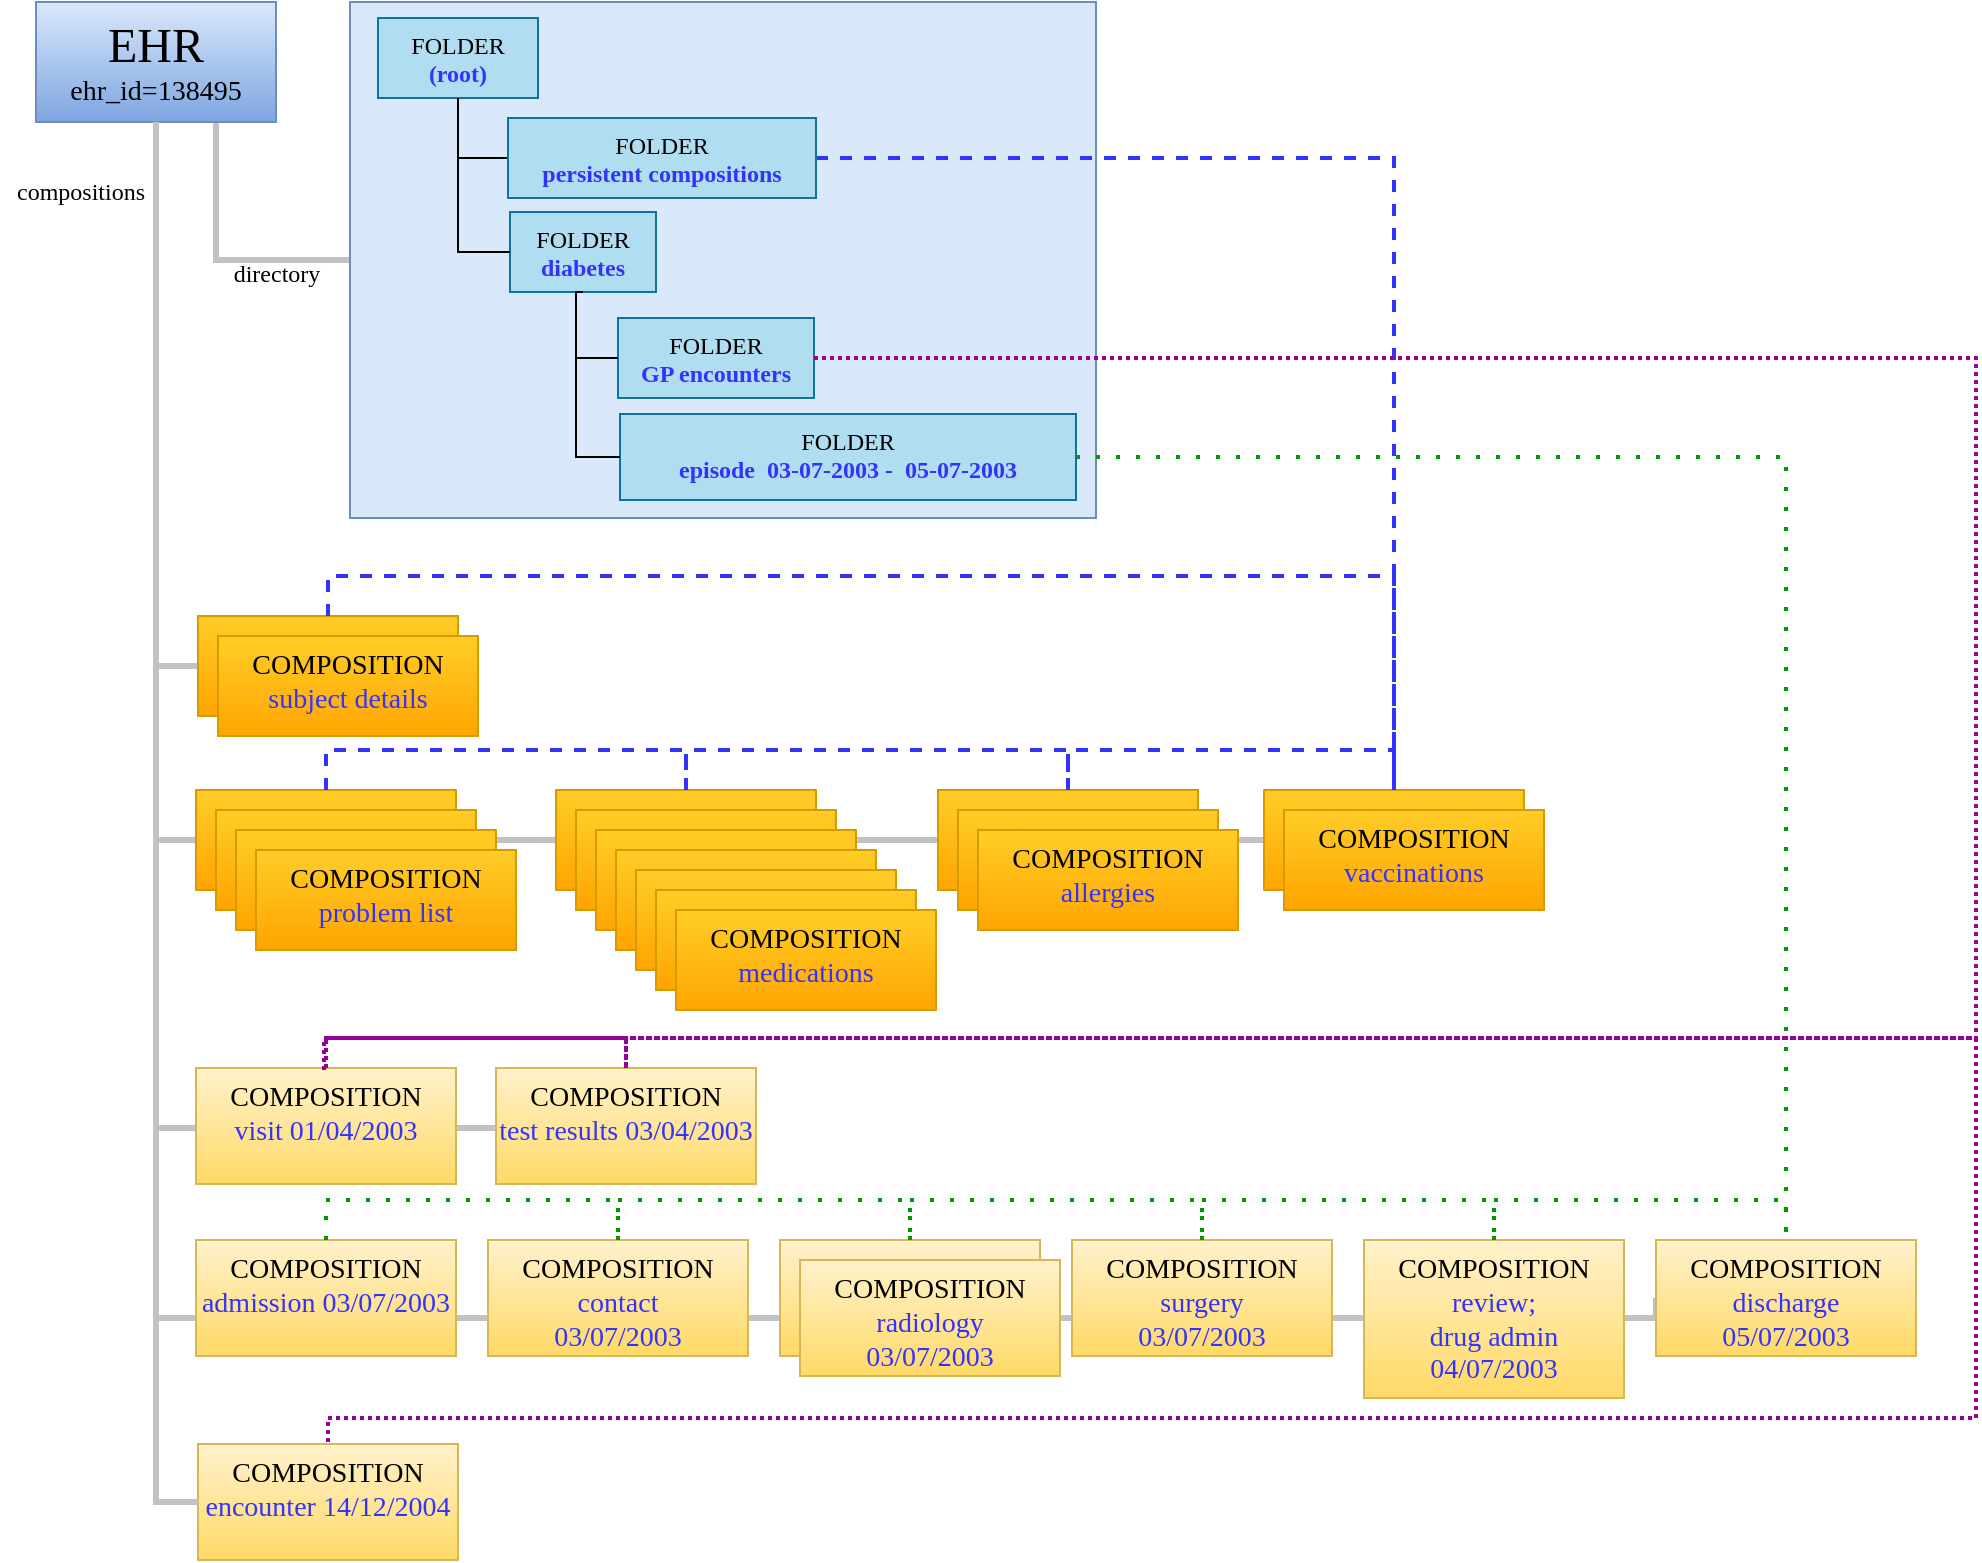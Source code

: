 <mxfile version="12.6.5" type="device"><diagram id="qM1Hs8P01nw5Msz6h88f" name="Page-1"><mxGraphModel dx="1366" dy="816" grid="1" gridSize="10" guides="1" tooltips="1" connect="1" arrows="1" fold="1" page="1" pageScale="1" pageWidth="1169" pageHeight="827" math="0" shadow="0"><root><mxCell id="0"/><mxCell id="1" parent="0"/><mxCell id="i4ppfr9qSJewikb62US8-40" style="edgeStyle=orthogonalEdgeStyle;rounded=0;orthogonalLoop=1;jettySize=auto;html=1;exitX=0.5;exitY=1;exitDx=0;exitDy=0;entryX=0;entryY=0.5;entryDx=0;entryDy=0;endArrow=none;endFill=0;fontSize=12;strokeColor=#C2C2C2;strokeWidth=3;" parent="1" source="fdILV5dKdMBhFhE3XUEr-2" target="i4ppfr9qSJewikb62US8-38" edge="1"><mxGeometry relative="1" as="geometry"><mxPoint x="110" y="102" as="sourcePoint"/><mxPoint x="130" y="391" as="targetPoint"/><Array as="points"><mxPoint x="100" y="690"/></Array></mxGeometry></mxCell><mxCell id="fdILV5dKdMBhFhE3XUEr-265" style="edgeStyle=orthogonalEdgeStyle;rounded=0;orthogonalLoop=1;jettySize=auto;html=1;exitX=0.5;exitY=1;exitDx=0;exitDy=0;entryX=0;entryY=0.5;entryDx=0;entryDy=0;endArrow=none;endFill=0;fontSize=12;strokeColor=#C2C2C2;strokeWidth=3;" parent="1" source="fdILV5dKdMBhFhE3XUEr-2" target="i4ppfr9qSJewikb62US8-10" edge="1"><mxGeometry relative="1" as="geometry"><mxPoint x="190" y="110" as="sourcePoint"/><mxPoint x="885" y="282" as="targetPoint"/><Array as="points"><mxPoint x="100" y="451"/></Array></mxGeometry></mxCell><mxCell id="i4ppfr9qSJewikb62US8-10" value="COMPOSITION&lt;br&gt;&lt;font color=&quot;#3333ff&quot;&gt;vaccinations&lt;/font&gt;" style="rounded=0;whiteSpace=wrap;html=1;fontSize=14;fillColor=#ffcd28;strokeColor=#d79b00;verticalAlign=top;gradientColor=#ffa500;" parent="1" vertex="1"><mxGeometry x="654" y="426" width="130" height="50" as="geometry"/></mxCell><mxCell id="i4ppfr9qSJewikb62US8-8" value="COMPOSITION&lt;br&gt;&lt;font color=&quot;#3333ff&quot;&gt;allergies&lt;/font&gt;" style="rounded=0;whiteSpace=wrap;html=1;fontSize=14;fillColor=#ffcd28;strokeColor=#d79b00;verticalAlign=top;gradientColor=#ffa500;" parent="1" vertex="1"><mxGeometry x="491" y="426" width="130" height="50" as="geometry"/></mxCell><mxCell id="fdILV5dKdMBhFhE3XUEr-37" style="edgeStyle=orthogonalEdgeStyle;rounded=0;orthogonalLoop=1;jettySize=auto;html=1;exitX=0.75;exitY=1;exitDx=0;exitDy=0;entryX=0;entryY=0.5;entryDx=0;entryDy=0;fontSize=14;strokeColor=#C2C2C2;strokeWidth=3;endArrow=none;endFill=0;" parent="1" source="fdILV5dKdMBhFhE3XUEr-2" target="fdILV5dKdMBhFhE3XUEr-9" edge="1"><mxGeometry relative="1" as="geometry"/></mxCell><mxCell id="fdILV5dKdMBhFhE3XUEr-262" style="edgeStyle=orthogonalEdgeStyle;rounded=0;orthogonalLoop=1;jettySize=auto;html=1;exitX=0.5;exitY=1;exitDx=0;exitDy=0;entryX=0;entryY=0.5;entryDx=0;entryDy=0;endArrow=none;endFill=0;fontSize=12;strokeColor=#C2C2C2;strokeWidth=3;" parent="1" source="fdILV5dKdMBhFhE3XUEr-2" target="fdILV5dKdMBhFhE3XUEr-164" edge="1"><mxGeometry relative="1" as="geometry"><Array as="points"><mxPoint x="100" y="364"/></Array></mxGeometry></mxCell><mxCell id="fdILV5dKdMBhFhE3XUEr-2" value="&lt;font style=&quot;font-size: 24px&quot;&gt;EHR&lt;/font&gt;&lt;br style=&quot;font-size: 14px&quot;&gt;ehr_id=138495" style="rounded=0;whiteSpace=wrap;html=1;fontSize=14;fillColor=#dae8fc;strokeColor=#6c8ebf;gradientColor=#7ea6e0;fontFamily=Tahoma;" parent="1" vertex="1"><mxGeometry x="40" y="32" width="120" height="60" as="geometry"/></mxCell><mxCell id="fdILV5dKdMBhFhE3XUEr-45" value="directory" style="text;html=1;resizable=0;points=[];autosize=1;align=left;verticalAlign=top;spacingTop=-4;fontSize=14;" parent="1" vertex="1"><mxGeometry x="257" y="72" width="70" height="20" as="geometry"/></mxCell><mxCell id="fdILV5dKdMBhFhE3XUEr-264" style="edgeStyle=orthogonalEdgeStyle;rounded=0;orthogonalLoop=1;jettySize=auto;html=1;exitX=0.5;exitY=1;exitDx=0;exitDy=0;entryX=0;entryY=0.5;entryDx=0;entryDy=0;endArrow=none;endFill=0;fontSize=12;strokeWidth=3;strokeColor=#C2C2C2;" parent="1" source="fdILV5dKdMBhFhE3XUEr-2" target="i4ppfr9qSJewikb62US8-31" edge="1"><mxGeometry relative="1" as="geometry"><mxPoint x="220" y="110" as="sourcePoint"/><mxPoint x="696" y="281" as="targetPoint"/><Array as="points"><mxPoint x="100" y="595"/></Array></mxGeometry></mxCell><mxCell id="i4ppfr9qSJewikb62US8-3" value="" style="group" parent="1" vertex="1" connectable="0"><mxGeometry x="120" y="426" width="130" height="120" as="geometry"/></mxCell><mxCell id="i4ppfr9qSJewikb62US8-4" value="COMPOSITION&lt;br&gt;&lt;font color=&quot;#3333ff&quot;&gt;problem list&lt;/font&gt;" style="rounded=0;whiteSpace=wrap;html=1;fontSize=14;fillColor=#ffcd28;strokeColor=#d79b00;verticalAlign=top;gradientColor=#ffa500;" parent="i4ppfr9qSJewikb62US8-3" vertex="1"><mxGeometry width="130" height="50" as="geometry"/></mxCell><mxCell id="i4ppfr9qSJewikb62US8-5" value="" style="group" parent="1" vertex="1" connectable="0"><mxGeometry x="270" y="426" width="130" height="120" as="geometry"/></mxCell><mxCell id="i4ppfr9qSJewikb62US8-6" value="COMPOSITION&lt;br&gt;&lt;font color=&quot;#3333ff&quot;&gt;medications&lt;/font&gt;" style="rounded=0;whiteSpace=wrap;html=1;fontSize=14;fillColor=#ffcd28;strokeColor=#d79b00;verticalAlign=top;gradientColor=#ffa500;" parent="i4ppfr9qSJewikb62US8-5" vertex="1"><mxGeometry x="30" width="130" height="50" as="geometry"/></mxCell><mxCell id="i4ppfr9qSJewikb62US8-17" value="COMPOSITION&lt;br&gt;&lt;font color=&quot;#3333ff&quot;&gt;medications&lt;/font&gt;" style="rounded=0;whiteSpace=wrap;html=1;fontSize=14;fillColor=#ffcd28;strokeColor=#d79b00;verticalAlign=top;gradientColor=#ffa500;" parent="1" vertex="1"><mxGeometry x="310" y="436" width="130" height="50" as="geometry"/></mxCell><mxCell id="i4ppfr9qSJewikb62US8-18" value="COMPOSITION&lt;br&gt;&lt;font color=&quot;#3333ff&quot;&gt;medications&lt;/font&gt;" style="rounded=0;whiteSpace=wrap;html=1;fontSize=14;fillColor=#ffcd28;strokeColor=#d79b00;verticalAlign=top;gradientColor=#ffa500;" parent="1" vertex="1"><mxGeometry x="320" y="446" width="130" height="50" as="geometry"/></mxCell><mxCell id="i4ppfr9qSJewikb62US8-19" value="COMPOSITION&lt;br&gt;&lt;font color=&quot;#3333ff&quot;&gt;medications&lt;/font&gt;" style="rounded=0;whiteSpace=wrap;html=1;fontSize=14;fillColor=#ffcd28;strokeColor=#d79b00;verticalAlign=top;gradientColor=#ffa500;" parent="1" vertex="1"><mxGeometry x="330" y="456" width="130" height="50" as="geometry"/></mxCell><mxCell id="i4ppfr9qSJewikb62US8-20" value="COMPOSITION&lt;br&gt;&lt;font color=&quot;#3333ff&quot;&gt;medications&lt;/font&gt;" style="rounded=0;whiteSpace=wrap;html=1;fontSize=14;fillColor=#ffcd28;strokeColor=#d79b00;verticalAlign=top;gradientColor=#ffa500;" parent="1" vertex="1"><mxGeometry x="340" y="466" width="130" height="50" as="geometry"/></mxCell><mxCell id="i4ppfr9qSJewikb62US8-21" value="COMPOSITION&lt;br&gt;&lt;font color=&quot;#3333ff&quot;&gt;medications&lt;/font&gt;" style="rounded=0;whiteSpace=wrap;html=1;fontSize=14;fillColor=#ffcd28;strokeColor=#d79b00;verticalAlign=top;gradientColor=#ffa500;" parent="1" vertex="1"><mxGeometry x="350" y="476" width="130" height="50" as="geometry"/></mxCell><mxCell id="i4ppfr9qSJewikb62US8-22" value="COMPOSITION&lt;br&gt;&lt;font color=&quot;#3333ff&quot;&gt;medications&lt;/font&gt;" style="rounded=0;whiteSpace=wrap;html=1;fontSize=14;fillColor=#ffcd28;strokeColor=#d79b00;verticalAlign=top;gradientColor=#ffa500;fontFamily=Tahoma;" parent="1" vertex="1"><mxGeometry x="360" y="486" width="130" height="50" as="geometry"/></mxCell><mxCell id="i4ppfr9qSJewikb62US8-23" value="COMPOSITION&lt;br&gt;&lt;font color=&quot;#3333ff&quot;&gt;allergies&lt;/font&gt;" style="rounded=0;whiteSpace=wrap;html=1;fontSize=14;fillColor=#ffcd28;strokeColor=#d79b00;verticalAlign=top;gradientColor=#ffa500;" parent="1" vertex="1"><mxGeometry x="501" y="436" width="130" height="50" as="geometry"/></mxCell><mxCell id="i4ppfr9qSJewikb62US8-24" value="COMPOSITION&lt;br&gt;&lt;font color=&quot;#3333ff&quot;&gt;allergies&lt;/font&gt;" style="rounded=0;whiteSpace=wrap;html=1;fontSize=14;fillColor=#ffcd28;strokeColor=#d79b00;verticalAlign=top;gradientColor=#ffa500;fontFamily=Tahoma;" parent="1" vertex="1"><mxGeometry x="511" y="446" width="130" height="50" as="geometry"/></mxCell><mxCell id="i4ppfr9qSJewikb62US8-25" value="COMPOSITION&lt;br&gt;&lt;font color=&quot;#3333ff&quot;&gt;vaccinations&lt;/font&gt;" style="rounded=0;whiteSpace=wrap;html=1;fontSize=14;fillColor=#ffcd28;strokeColor=#d79b00;verticalAlign=top;gradientColor=#ffa500;fontFamily=Tahoma;" parent="1" vertex="1"><mxGeometry x="664" y="436" width="130" height="50" as="geometry"/></mxCell><mxCell id="fdILV5dKdMBhFhE3XUEr-164" value="COMPOSITION&lt;br&gt;&lt;font color=&quot;#3333ff&quot;&gt;subject details&lt;/font&gt;" style="rounded=0;whiteSpace=wrap;html=1;fontSize=14;fillColor=#ffcd28;strokeColor=#d79b00;verticalAlign=top;gradientColor=#ffa500;" parent="1" vertex="1"><mxGeometry x="121" y="339" width="130" height="50" as="geometry"/></mxCell><mxCell id="i4ppfr9qSJewikb62US8-27" value="COMPOSITION&lt;br&gt;&lt;font color=&quot;#3333ff&quot;&gt;subject details&lt;/font&gt;" style="rounded=0;whiteSpace=wrap;html=1;fontSize=14;fillColor=#ffcd28;strokeColor=#d79b00;verticalAlign=top;gradientColor=#ffa500;fontFamily=Tahoma;" parent="1" vertex="1"><mxGeometry x="131" y="349" width="130" height="50" as="geometry"/></mxCell><mxCell id="i4ppfr9qSJewikb62US8-12" value="COMPOSITION&lt;br&gt;&lt;font color=&quot;#3333ff&quot;&gt;problem list&lt;/font&gt;" style="rounded=0;whiteSpace=wrap;html=1;fontSize=14;fillColor=#ffcd28;strokeColor=#d79b00;verticalAlign=top;gradientColor=#ffa500;" parent="1" vertex="1"><mxGeometry x="130" y="436" width="130" height="50" as="geometry"/></mxCell><mxCell id="i4ppfr9qSJewikb62US8-14" value="COMPOSITION&lt;br&gt;&lt;font color=&quot;#3333ff&quot;&gt;problem list&lt;/font&gt;" style="rounded=0;whiteSpace=wrap;html=1;fontSize=14;fillColor=#ffcd28;strokeColor=#d79b00;verticalAlign=top;gradientColor=#ffa500;" parent="1" vertex="1"><mxGeometry x="140" y="446" width="130" height="50" as="geometry"/></mxCell><mxCell id="i4ppfr9qSJewikb62US8-16" value="COMPOSITION&lt;br&gt;&lt;font color=&quot;#3333ff&quot;&gt;problem list&lt;/font&gt;" style="rounded=0;whiteSpace=wrap;html=1;fontSize=14;fillColor=#ffcd28;strokeColor=#d79b00;verticalAlign=top;gradientColor=#ffa500;fontFamily=Tahoma;" parent="1" vertex="1"><mxGeometry x="150" y="456" width="130" height="50" as="geometry"/></mxCell><mxCell id="i4ppfr9qSJewikb62US8-29" value="COMPOSITION&lt;br&gt;&lt;font color=&quot;#3333ff&quot;&gt;visit 01/04/2003&lt;/font&gt;" style="rounded=0;whiteSpace=wrap;html=1;fontSize=14;fillColor=#fff2cc;strokeColor=#d6b656;verticalAlign=top;gradientColor=#ffd966;fontFamily=Tahoma;" parent="1" vertex="1"><mxGeometry x="120" y="565" width="130" height="58" as="geometry"/></mxCell><mxCell id="i4ppfr9qSJewikb62US8-31" value="COMPOSITION&lt;br&gt;&lt;font color=&quot;#3333ff&quot;&gt;test results 03/04/2003&lt;/font&gt;" style="rounded=0;whiteSpace=wrap;html=1;fontSize=14;fillColor=#fff2cc;strokeColor=#d6b656;verticalAlign=top;gradientColor=#ffd966;fontFamily=Tahoma;" parent="1" vertex="1"><mxGeometry x="270" y="565" width="130" height="58" as="geometry"/></mxCell><mxCell id="i4ppfr9qSJewikb62US8-32" value="COMPOSITION&lt;br&gt;&lt;font color=&quot;#3333ff&quot;&gt;admission 03/07/2003&lt;/font&gt;" style="rounded=0;whiteSpace=wrap;html=1;fontSize=14;fillColor=#fff2cc;strokeColor=#d6b656;verticalAlign=top;gradientColor=#ffd966;fontFamily=Tahoma;" parent="1" vertex="1"><mxGeometry x="120" y="651" width="130" height="58" as="geometry"/></mxCell><mxCell id="i4ppfr9qSJewikb62US8-33" value="COMPOSITION&lt;br&gt;&lt;font color=&quot;#3333ff&quot;&gt;contact&lt;br&gt;03/07/2003&lt;/font&gt;" style="rounded=0;whiteSpace=wrap;html=1;fontSize=14;fillColor=#fff2cc;strokeColor=#d6b656;verticalAlign=top;gradientColor=#ffd966;fontFamily=Tahoma;" parent="1" vertex="1"><mxGeometry x="266" y="651" width="130" height="58" as="geometry"/></mxCell><mxCell id="i4ppfr9qSJewikb62US8-34" value="COMPOSITION&lt;br&gt;&lt;font color=&quot;#3333ff&quot;&gt;radiology&lt;br&gt;03/07/2003&lt;/font&gt;" style="rounded=0;whiteSpace=wrap;html=1;fontSize=14;fillColor=#fff2cc;strokeColor=#d6b656;verticalAlign=top;gradientColor=#ffd966;" parent="1" vertex="1"><mxGeometry x="412" y="651" width="130" height="58" as="geometry"/></mxCell><mxCell id="i4ppfr9qSJewikb62US8-35" value="COMPOSITION&lt;br&gt;&lt;font color=&quot;#3333ff&quot;&gt;surgery&lt;br&gt;03/07/2003&lt;/font&gt;" style="rounded=0;whiteSpace=wrap;html=1;fontSize=14;fillColor=#fff2cc;strokeColor=#d6b656;verticalAlign=top;gradientColor=#ffd966;fontFamily=Tahoma;" parent="1" vertex="1"><mxGeometry x="558" y="651" width="130" height="58" as="geometry"/></mxCell><mxCell id="i4ppfr9qSJewikb62US8-36" value="COMPOSITION&lt;br&gt;&lt;font color=&quot;#3333ff&quot;&gt;review;&lt;br&gt;drug admin&lt;br&gt;04/07/2003&lt;/font&gt;" style="rounded=0;whiteSpace=wrap;html=1;fontSize=14;fillColor=#fff2cc;strokeColor=#d6b656;verticalAlign=top;gradientColor=#ffd966;fontFamily=Tahoma;" parent="1" vertex="1"><mxGeometry x="704" y="651" width="130" height="79" as="geometry"/></mxCell><mxCell id="i4ppfr9qSJewikb62US8-38" value="COMPOSITION&lt;br&gt;&lt;font color=&quot;#3333ff&quot;&gt;discharge&lt;br&gt;05/07/2003&lt;/font&gt;" style="rounded=0;whiteSpace=wrap;html=1;fontSize=14;fillColor=#fff2cc;strokeColor=#d6b656;verticalAlign=top;gradientColor=#ffd966;fontFamily=Tahoma;" parent="1" vertex="1"><mxGeometry x="850" y="651" width="130" height="58" as="geometry"/></mxCell><mxCell id="i4ppfr9qSJewikb62US8-39" value="COMPOSITION&lt;br&gt;&lt;font color=&quot;#3333ff&quot;&gt;encounter 14/12/2004&lt;/font&gt;" style="rounded=0;whiteSpace=wrap;html=1;fontSize=14;fillColor=#fff2cc;strokeColor=#d6b656;verticalAlign=top;gradientColor=#ffd966;fontFamily=Tahoma;" parent="1" vertex="1"><mxGeometry x="121" y="753" width="130" height="58" as="geometry"/></mxCell><mxCell id="i4ppfr9qSJewikb62US8-41" style="edgeStyle=orthogonalEdgeStyle;rounded=0;orthogonalLoop=1;jettySize=auto;html=1;entryX=0;entryY=0.5;entryDx=0;entryDy=0;endArrow=none;endFill=0;fontSize=12;exitX=0.5;exitY=1;exitDx=0;exitDy=0;strokeColor=#C2C2C2;strokeWidth=3;" parent="1" source="fdILV5dKdMBhFhE3XUEr-2" target="i4ppfr9qSJewikb62US8-39" edge="1"><mxGeometry relative="1" as="geometry"><mxPoint x="140" y="102" as="sourcePoint"/><mxPoint x="130" y="609" as="targetPoint"/><Array as="points"><mxPoint x="100" y="782"/></Array></mxGeometry></mxCell><mxCell id="i4ppfr9qSJewikb62US8-42" value="COMPOSITION&lt;br&gt;&lt;font color=&quot;#3333ff&quot;&gt;radiology&lt;br&gt;03/07/2003&lt;/font&gt;" style="rounded=0;whiteSpace=wrap;html=1;fontSize=14;fillColor=#fff2cc;strokeColor=#d6b656;verticalAlign=top;gradientColor=#ffd966;fontFamily=Tahoma;" parent="1" vertex="1"><mxGeometry x="422" y="661" width="130" height="58" as="geometry"/></mxCell><mxCell id="fdILV5dKdMBhFhE3XUEr-9" value="" style="rounded=0;whiteSpace=wrap;html=1;fontSize=14;fillColor=#dae8fc;strokeColor=#6c8ebf;verticalAlign=top;" parent="1" vertex="1"><mxGeometry x="197" y="32" width="373" height="258" as="geometry"/></mxCell><mxCell id="fdILV5dKdMBhFhE3XUEr-89" value="&lt;font style=&quot;font-size: 12px&quot;&gt;FOLDER&lt;br&gt;&lt;font color=&quot;#3333ff&quot;&gt;&lt;b&gt;(root)&lt;/b&gt;&lt;/font&gt;&lt;br&gt;&lt;/font&gt;" style="rounded=0;whiteSpace=wrap;html=1;fontSize=12;fillColor=#b1ddf0;strokeColor=#10739e;verticalAlign=top;fontFamily=Tahoma;" parent="1" vertex="1"><mxGeometry x="211" y="40" width="80" height="40" as="geometry"/></mxCell><mxCell id="fdILV5dKdMBhFhE3XUEr-95" style="edgeStyle=orthogonalEdgeStyle;rounded=0;orthogonalLoop=1;jettySize=auto;html=1;exitX=0.5;exitY=1;exitDx=0;exitDy=0;fontSize=12;endArrow=none;endFill=0;entryX=0;entryY=0.5;entryDx=0;entryDy=0;" parent="1" source="fdILV5dKdMBhFhE3XUEr-89" target="i4ppfr9qSJewikb62US8-46" edge="1"><mxGeometry relative="1" as="geometry"><Array as="points"><mxPoint x="251" y="110"/></Array><mxPoint x="255" y="110" as="targetPoint"/></mxGeometry></mxCell><mxCell id="i4ppfr9qSJewikb62US8-55" style="edgeStyle=orthogonalEdgeStyle;rounded=0;orthogonalLoop=1;jettySize=auto;html=1;exitX=1;exitY=0.5;exitDx=0;exitDy=0;entryX=0.5;entryY=0;entryDx=0;entryDy=0;endArrow=none;endFill=0;strokeColor=#3333FF;fontSize=12;dashed=1;strokeWidth=2;" parent="1" source="i4ppfr9qSJewikb62US8-46" target="i4ppfr9qSJewikb62US8-10" edge="1"><mxGeometry relative="1" as="geometry"/></mxCell><mxCell id="i4ppfr9qSJewikb62US8-46" value="&lt;font style=&quot;font-size: 12px&quot;&gt;FOLDER&lt;br&gt;&lt;font color=&quot;#3333ff&quot;&gt;&lt;b&gt;persistent compositions&lt;/b&gt;&lt;/font&gt;&lt;br&gt;&lt;/font&gt;" style="rounded=0;whiteSpace=wrap;html=1;fontSize=12;fillColor=#b1ddf0;strokeColor=#10739e;verticalAlign=top;fontFamily=Tahoma;" parent="1" vertex="1"><mxGeometry x="276" y="90" width="154" height="40" as="geometry"/></mxCell><mxCell id="i4ppfr9qSJewikb62US8-47" value="&lt;font style=&quot;font-size: 12px&quot;&gt;FOLDER&lt;br&gt;&lt;font color=&quot;#3333ff&quot;&gt;&lt;b&gt;GP encounters&lt;/b&gt;&lt;/font&gt;&lt;br&gt;&lt;/font&gt;" style="rounded=0;whiteSpace=wrap;html=1;fontSize=12;fillColor=#b1ddf0;strokeColor=#10739e;verticalAlign=top;fontFamily=Tahoma;" parent="1" vertex="1"><mxGeometry x="331" y="190" width="98" height="40" as="geometry"/></mxCell><mxCell id="i4ppfr9qSJewikb62US8-66" style="edgeStyle=orthogonalEdgeStyle;rounded=0;orthogonalLoop=1;jettySize=auto;html=1;exitX=1;exitY=0.5;exitDx=0;exitDy=0;entryX=0.5;entryY=0;entryDx=0;entryDy=0;dashed=1;dashPattern=1 4;endArrow=none;endFill=0;strokeColor=#009900;strokeWidth=2;fontSize=12;" parent="1" source="i4ppfr9qSJewikb62US8-48" target="i4ppfr9qSJewikb62US8-38" edge="1"><mxGeometry relative="1" as="geometry"/></mxCell><mxCell id="i4ppfr9qSJewikb62US8-48" value="&lt;font style=&quot;font-size: 12px&quot;&gt;FOLDER&lt;br&gt;&lt;font color=&quot;#3333ff&quot;&gt;&lt;b&gt;episode&amp;nbsp; 03-07-2003 -&amp;nbsp; 05-07-2003&lt;/b&gt;&lt;/font&gt;&lt;br&gt;&lt;/font&gt;" style="rounded=0;whiteSpace=wrap;html=1;fontSize=12;fillColor=#b1ddf0;strokeColor=#10739e;verticalAlign=top;fontFamily=Tahoma;" parent="1" vertex="1"><mxGeometry x="332" y="238" width="228" height="43" as="geometry"/></mxCell><mxCell id="i4ppfr9qSJewikb62US8-49" value="&lt;font style=&quot;font-size: 12px&quot;&gt;FOLDER&lt;br&gt;&lt;font color=&quot;#3333ff&quot;&gt;&lt;b&gt;diabetes&lt;/b&gt;&lt;/font&gt;&lt;br&gt;&lt;/font&gt;" style="rounded=0;whiteSpace=wrap;html=1;fontSize=12;fillColor=#b1ddf0;strokeColor=#10739e;verticalAlign=top;fontFamily=Tahoma;" parent="1" vertex="1"><mxGeometry x="277" y="137" width="73" height="40" as="geometry"/></mxCell><mxCell id="i4ppfr9qSJewikb62US8-50" style="edgeStyle=orthogonalEdgeStyle;rounded=0;orthogonalLoop=1;jettySize=auto;html=1;exitX=0.5;exitY=1;exitDx=0;exitDy=0;fontSize=12;endArrow=none;endFill=0;entryX=0;entryY=0.5;entryDx=0;entryDy=0;" parent="1" source="fdILV5dKdMBhFhE3XUEr-89" target="i4ppfr9qSJewikb62US8-49" edge="1"><mxGeometry relative="1" as="geometry"><Array as="points"><mxPoint x="251" y="157"/></Array><mxPoint x="261" y="90" as="sourcePoint"/><mxPoint x="286" y="120" as="targetPoint"/></mxGeometry></mxCell><mxCell id="i4ppfr9qSJewikb62US8-51" style="edgeStyle=orthogonalEdgeStyle;rounded=0;orthogonalLoop=1;jettySize=auto;html=1;exitX=0.5;exitY=1;exitDx=0;exitDy=0;fontSize=12;endArrow=none;endFill=0;entryX=0;entryY=0.5;entryDx=0;entryDy=0;" parent="1" target="i4ppfr9qSJewikb62US8-47" edge="1"><mxGeometry relative="1" as="geometry"><Array as="points"><mxPoint x="310" y="210"/></Array><mxPoint x="310" y="189" as="sourcePoint"/><mxPoint x="335" y="219" as="targetPoint"/></mxGeometry></mxCell><mxCell id="i4ppfr9qSJewikb62US8-52" style="edgeStyle=orthogonalEdgeStyle;rounded=0;orthogonalLoop=1;jettySize=auto;html=1;exitX=0.5;exitY=1;exitDx=0;exitDy=0;fontSize=12;endArrow=none;endFill=0;entryX=0;entryY=0.5;entryDx=0;entryDy=0;" parent="1" source="i4ppfr9qSJewikb62US8-49" target="i4ppfr9qSJewikb62US8-48" edge="1"><mxGeometry relative="1" as="geometry"><Array as="points"><mxPoint x="310" y="177"/><mxPoint x="310" y="260"/></Array><mxPoint x="310" y="189" as="sourcePoint"/><mxPoint x="336" y="266" as="targetPoint"/></mxGeometry></mxCell><mxCell id="i4ppfr9qSJewikb62US8-56" style="edgeStyle=orthogonalEdgeStyle;rounded=0;orthogonalLoop=1;jettySize=auto;html=1;exitX=0.5;exitY=0;exitDx=0;exitDy=0;entryX=0.5;entryY=0;entryDx=0;entryDy=0;endArrow=none;endFill=0;strokeColor=#3333FF;fontSize=12;dashed=1;strokeWidth=2;" parent="1" source="fdILV5dKdMBhFhE3XUEr-164" target="i4ppfr9qSJewikb62US8-10" edge="1"><mxGeometry relative="1" as="geometry"><mxPoint x="431" y="120" as="sourcePoint"/><mxPoint x="729" y="425" as="targetPoint"/></mxGeometry></mxCell><mxCell id="i4ppfr9qSJewikb62US8-58" style="edgeStyle=orthogonalEdgeStyle;rounded=0;orthogonalLoop=1;jettySize=auto;html=1;exitX=0.5;exitY=0;exitDx=0;exitDy=0;entryX=0.5;entryY=0;entryDx=0;entryDy=0;endArrow=none;endFill=0;strokeColor=#3333FF;fontSize=12;dashed=1;strokeWidth=2;" parent="1" source="i4ppfr9qSJewikb62US8-4" target="i4ppfr9qSJewikb62US8-6" edge="1"><mxGeometry relative="1" as="geometry"><mxPoint x="271" y="384" as="sourcePoint"/><mxPoint x="566" y="425" as="targetPoint"/></mxGeometry></mxCell><mxCell id="i4ppfr9qSJewikb62US8-59" style="edgeStyle=orthogonalEdgeStyle;rounded=0;orthogonalLoop=1;jettySize=auto;html=1;exitX=0.5;exitY=0;exitDx=0;exitDy=0;entryX=0.5;entryY=0;entryDx=0;entryDy=0;endArrow=none;endFill=0;strokeColor=#3333FF;fontSize=12;dashed=1;strokeWidth=2;" parent="1" source="i4ppfr9qSJewikb62US8-6" target="i4ppfr9qSJewikb62US8-8" edge="1"><mxGeometry relative="1" as="geometry"><mxPoint x="195" y="436" as="sourcePoint"/><mxPoint x="375" y="436" as="targetPoint"/></mxGeometry></mxCell><mxCell id="i4ppfr9qSJewikb62US8-60" style="edgeStyle=orthogonalEdgeStyle;rounded=0;orthogonalLoop=1;jettySize=auto;html=1;exitX=0.5;exitY=0;exitDx=0;exitDy=0;entryX=0.5;entryY=0;entryDx=0;entryDy=0;endArrow=none;endFill=0;strokeColor=#3333FF;fontSize=12;dashed=1;strokeWidth=2;" parent="1" source="i4ppfr9qSJewikb62US8-8" target="i4ppfr9qSJewikb62US8-10" edge="1"><mxGeometry relative="1" as="geometry"><mxPoint x="375" y="436" as="sourcePoint"/><mxPoint x="566" y="436" as="targetPoint"/></mxGeometry></mxCell><mxCell id="i4ppfr9qSJewikb62US8-61" style="edgeStyle=orthogonalEdgeStyle;rounded=0;orthogonalLoop=1;jettySize=auto;html=1;entryX=0.5;entryY=0;entryDx=0;entryDy=0;endArrow=none;endFill=0;strokeColor=#990099;fontSize=12;dashed=1;strokeWidth=2;dashPattern=1 1;exitX=1;exitY=0.5;exitDx=0;exitDy=0;" parent="1" source="i4ppfr9qSJewikb62US8-47" target="i4ppfr9qSJewikb62US8-31" edge="1"><mxGeometry relative="1" as="geometry"><mxPoint x="640" y="210" as="sourcePoint"/><mxPoint x="728.588" y="436.294" as="targetPoint"/><Array as="points"><mxPoint x="1010" y="210"/><mxPoint x="1010" y="550"/><mxPoint x="335" y="550"/></Array></mxGeometry></mxCell><mxCell id="i4ppfr9qSJewikb62US8-64" style="edgeStyle=orthogonalEdgeStyle;rounded=0;orthogonalLoop=1;jettySize=auto;html=1;exitX=0.5;exitY=0;exitDx=0;exitDy=0;entryX=0.5;entryY=0;entryDx=0;entryDy=0;endArrow=none;endFill=0;strokeColor=#990099;fontSize=12;dashed=1;strokeWidth=2;dashPattern=1 1;" parent="1" source="i4ppfr9qSJewikb62US8-31" target="i4ppfr9qSJewikb62US8-29" edge="1"><mxGeometry relative="1" as="geometry"><mxPoint x="439.176" y="230.412" as="sourcePoint"/><mxPoint x="345.059" y="592.765" as="targetPoint"/><Array as="points"><mxPoint x="335" y="550"/><mxPoint x="184" y="550"/></Array></mxGeometry></mxCell><mxCell id="i4ppfr9qSJewikb62US8-65" style="edgeStyle=orthogonalEdgeStyle;rounded=0;orthogonalLoop=1;jettySize=auto;html=1;exitX=0.5;exitY=0;exitDx=0;exitDy=0;entryX=0.5;entryY=0;entryDx=0;entryDy=0;endArrow=none;endFill=0;strokeColor=#990099;fontSize=12;dashed=1;strokeWidth=2;dashPattern=1 1;" parent="1" source="i4ppfr9qSJewikb62US8-29" target="i4ppfr9qSJewikb62US8-39" edge="1"><mxGeometry relative="1" as="geometry"><mxPoint x="345.059" y="584.529" as="sourcePoint"/><mxPoint x="194.471" y="584.529" as="targetPoint"/><Array as="points"><mxPoint x="185" y="550"/><mxPoint x="1010" y="550"/><mxPoint x="1010" y="740"/><mxPoint x="186" y="740"/></Array></mxGeometry></mxCell><mxCell id="i4ppfr9qSJewikb62US8-68" style="edgeStyle=orthogonalEdgeStyle;rounded=0;orthogonalLoop=1;jettySize=auto;html=1;exitX=0.5;exitY=0;exitDx=0;exitDy=0;dashed=1;dashPattern=1 4;endArrow=none;endFill=0;strokeColor=#009900;strokeWidth=2;fontSize=12;entryX=0.5;entryY=0;entryDx=0;entryDy=0;" parent="1" source="i4ppfr9qSJewikb62US8-36" target="i4ppfr9qSJewikb62US8-38" edge="1"><mxGeometry relative="1" as="geometry"><mxPoint x="915" y="655" as="sourcePoint"/><mxPoint x="1070.941" y="665.588" as="targetPoint"/></mxGeometry></mxCell><mxCell id="i4ppfr9qSJewikb62US8-70" style="edgeStyle=orthogonalEdgeStyle;rounded=0;orthogonalLoop=1;jettySize=auto;html=1;exitX=0.5;exitY=0;exitDx=0;exitDy=0;dashed=1;dashPattern=1 4;endArrow=none;endFill=0;strokeColor=#009900;strokeWidth=2;fontSize=12;entryX=0.5;entryY=0;entryDx=0;entryDy=0;" parent="1" source="i4ppfr9qSJewikb62US8-35" target="i4ppfr9qSJewikb62US8-36" edge="1"><mxGeometry relative="1" as="geometry"><mxPoint x="779.176" y="665.588" as="sourcePoint"/><mxPoint x="925.059" y="665.588" as="targetPoint"/></mxGeometry></mxCell><mxCell id="i4ppfr9qSJewikb62US8-71" style="edgeStyle=orthogonalEdgeStyle;rounded=0;orthogonalLoop=1;jettySize=auto;html=1;exitX=0.5;exitY=0;exitDx=0;exitDy=0;dashed=1;dashPattern=1 4;endArrow=none;endFill=0;strokeColor=#009900;strokeWidth=2;fontSize=12;entryX=0.5;entryY=0;entryDx=0;entryDy=0;" parent="1" source="i4ppfr9qSJewikb62US8-34" target="i4ppfr9qSJewikb62US8-35" edge="1"><mxGeometry relative="1" as="geometry"><mxPoint x="633.294" y="665.588" as="sourcePoint"/><mxPoint x="779.176" y="665.588" as="targetPoint"/></mxGeometry></mxCell><mxCell id="i4ppfr9qSJewikb62US8-72" style="edgeStyle=orthogonalEdgeStyle;rounded=0;orthogonalLoop=1;jettySize=auto;html=1;exitX=0.5;exitY=0;exitDx=0;exitDy=0;dashed=1;dashPattern=1 4;endArrow=none;endFill=0;strokeColor=#009900;strokeWidth=2;fontSize=12;entryX=0.5;entryY=0;entryDx=0;entryDy=0;" parent="1" source="i4ppfr9qSJewikb62US8-33" target="i4ppfr9qSJewikb62US8-34" edge="1"><mxGeometry relative="1" as="geometry"><mxPoint x="487.412" y="665.588" as="sourcePoint"/><mxPoint x="633.294" y="665.588" as="targetPoint"/></mxGeometry></mxCell><mxCell id="i4ppfr9qSJewikb62US8-73" style="edgeStyle=orthogonalEdgeStyle;rounded=0;orthogonalLoop=1;jettySize=auto;html=1;exitX=0.5;exitY=0;exitDx=0;exitDy=0;dashed=1;dashPattern=1 4;endArrow=none;endFill=0;strokeColor=#009900;strokeWidth=2;fontSize=12;entryX=0.5;entryY=0;entryDx=0;entryDy=0;" parent="1" source="i4ppfr9qSJewikb62US8-32" target="i4ppfr9qSJewikb62US8-33" edge="1"><mxGeometry relative="1" as="geometry"><mxPoint x="341.529" y="665.588" as="sourcePoint"/><mxPoint x="487.412" y="665.588" as="targetPoint"/></mxGeometry></mxCell><mxCell id="jacssAds1hRFD_lDKbdh-1" value="directory" style="text;html=1;align=center;verticalAlign=middle;resizable=0;points=[];autosize=1;fontFamily=Tahoma;" parent="1" vertex="1"><mxGeometry x="130" y="158" width="60" height="20" as="geometry"/></mxCell><mxCell id="jacssAds1hRFD_lDKbdh-2" value="compositions" style="text;html=1;align=center;verticalAlign=middle;resizable=0;points=[];autosize=1;fontFamily=Tahoma;" parent="1" vertex="1"><mxGeometry x="22" y="117" width="80" height="20" as="geometry"/></mxCell></root></mxGraphModel></diagram></mxfile>